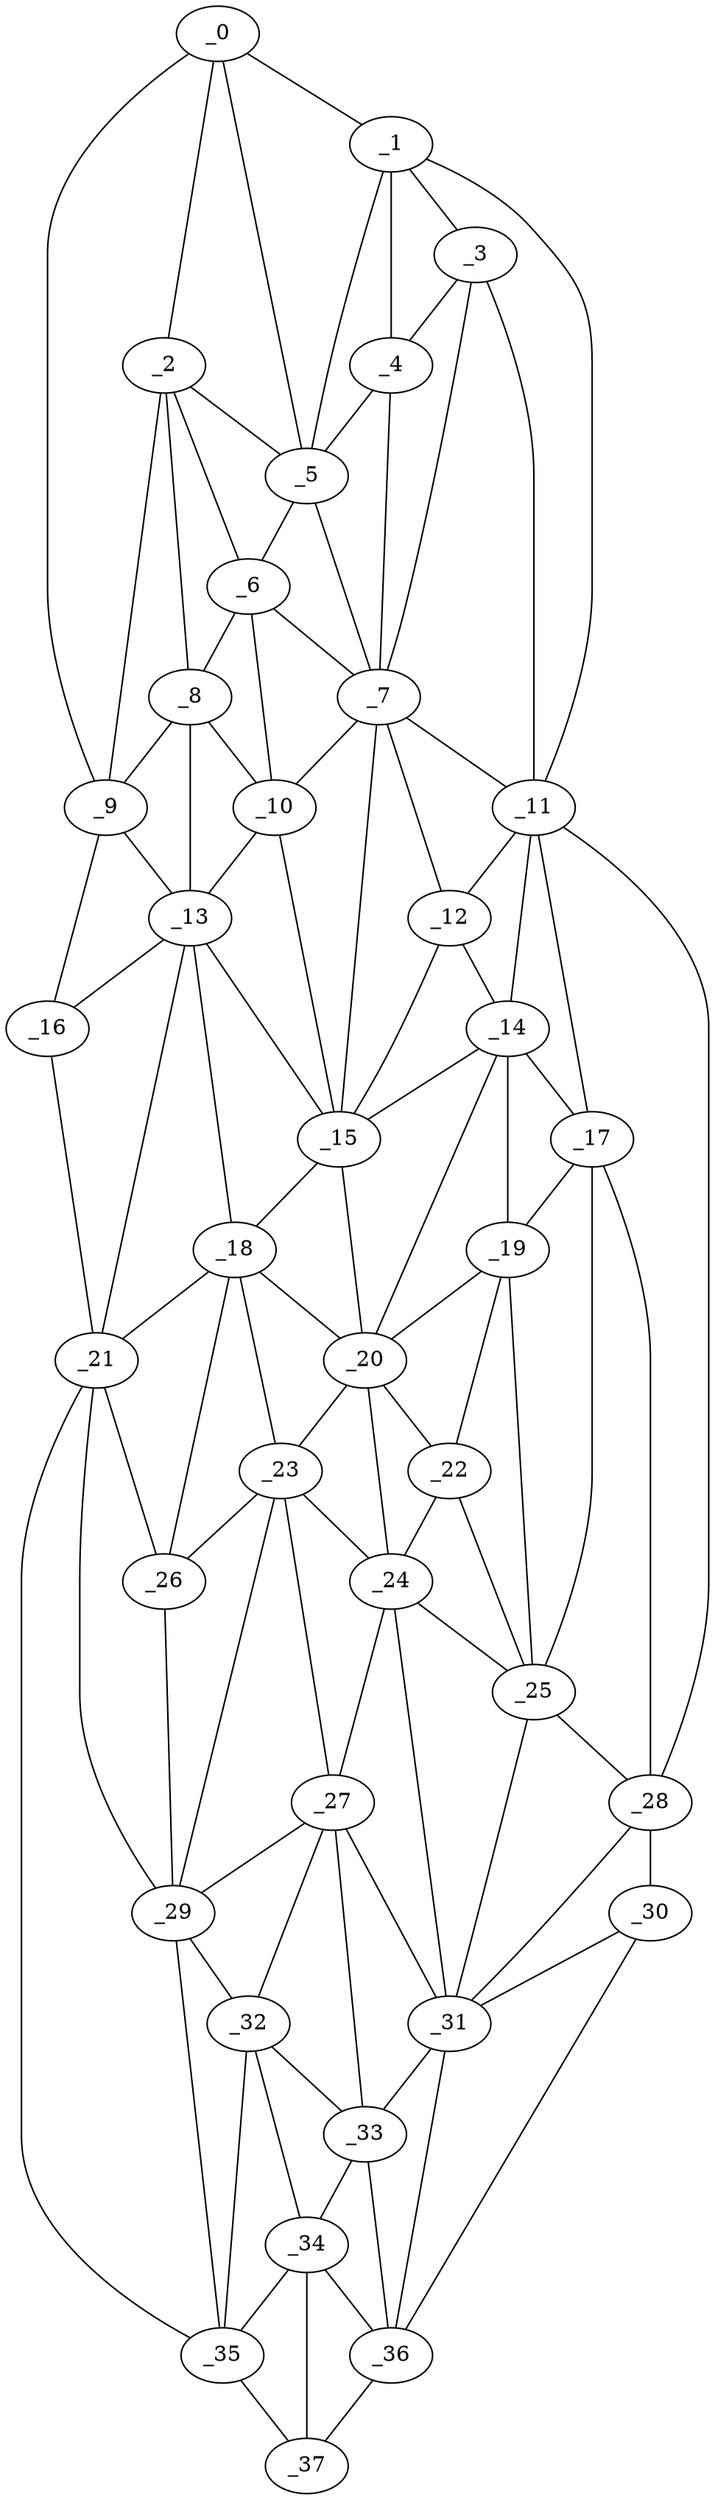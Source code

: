 graph "obj37__225.gxl" {
	_0	 [x=8,
		y=44];
	_1	 [x=8,
		y=74];
	_0 -- _1	 [valence=1];
	_2	 [x=15,
		y=42];
	_0 -- _2	 [valence=1];
	_5	 [x=23,
		y=66];
	_0 -- _5	 [valence=2];
	_9	 [x=35,
		y=28];
	_0 -- _9	 [valence=1];
	_3	 [x=16,
		y=76];
	_1 -- _3	 [valence=2];
	_4	 [x=21,
		y=69];
	_1 -- _4	 [valence=2];
	_1 -- _5	 [valence=1];
	_11	 [x=40,
		y=84];
	_1 -- _11	 [valence=1];
	_2 -- _5	 [valence=1];
	_6	 [x=28,
		y=51];
	_2 -- _6	 [valence=1];
	_8	 [x=32,
		y=34];
	_2 -- _8	 [valence=2];
	_2 -- _9	 [valence=2];
	_3 -- _4	 [valence=2];
	_7	 [x=29,
		y=68];
	_3 -- _7	 [valence=2];
	_3 -- _11	 [valence=2];
	_4 -- _5	 [valence=1];
	_4 -- _7	 [valence=1];
	_5 -- _6	 [valence=2];
	_5 -- _7	 [valence=1];
	_6 -- _7	 [valence=2];
	_6 -- _8	 [valence=2];
	_10	 [x=37,
		y=49];
	_6 -- _10	 [valence=2];
	_7 -- _10	 [valence=2];
	_7 -- _11	 [valence=1];
	_12	 [x=41,
		y=77];
	_7 -- _12	 [valence=1];
	_15	 [x=48,
		y=58];
	_7 -- _15	 [valence=2];
	_8 -- _9	 [valence=1];
	_8 -- _10	 [valence=2];
	_13	 [x=46,
		y=36];
	_8 -- _13	 [valence=2];
	_9 -- _13	 [valence=1];
	_16	 [x=52,
		y=25];
	_9 -- _16	 [valence=1];
	_10 -- _13	 [valence=1];
	_10 -- _15	 [valence=2];
	_11 -- _12	 [valence=2];
	_14	 [x=46,
		y=77];
	_11 -- _14	 [valence=1];
	_17	 [x=60,
		y=87];
	_11 -- _17	 [valence=2];
	_28	 [x=85,
		y=94];
	_11 -- _28	 [valence=1];
	_12 -- _14	 [valence=1];
	_12 -- _15	 [valence=2];
	_13 -- _15	 [valence=2];
	_13 -- _16	 [valence=1];
	_18	 [x=65,
		y=56];
	_13 -- _18	 [valence=1];
	_21	 [x=68,
		y=29];
	_13 -- _21	 [valence=1];
	_14 -- _15	 [valence=2];
	_14 -- _17	 [valence=2];
	_19	 [x=66,
		y=84];
	_14 -- _19	 [valence=2];
	_20	 [x=67,
		y=64];
	_14 -- _20	 [valence=2];
	_15 -- _18	 [valence=2];
	_15 -- _20	 [valence=1];
	_16 -- _21	 [valence=1];
	_17 -- _19	 [valence=2];
	_25	 [x=75,
		y=85];
	_17 -- _25	 [valence=2];
	_17 -- _28	 [valence=1];
	_18 -- _20	 [valence=2];
	_18 -- _21	 [valence=2];
	_23	 [x=74,
		y=58];
	_18 -- _23	 [valence=2];
	_26	 [x=81,
		y=41];
	_18 -- _26	 [valence=1];
	_19 -- _20	 [valence=2];
	_22	 [x=71,
		y=78];
	_19 -- _22	 [valence=1];
	_19 -- _25	 [valence=2];
	_20 -- _22	 [valence=2];
	_20 -- _23	 [valence=2];
	_24	 [x=75,
		y=71];
	_20 -- _24	 [valence=2];
	_21 -- _26	 [valence=1];
	_29	 [x=90,
		y=44];
	_21 -- _29	 [valence=2];
	_35	 [x=108,
		y=52];
	_21 -- _35	 [valence=1];
	_22 -- _24	 [valence=2];
	_22 -- _25	 [valence=1];
	_23 -- _24	 [valence=2];
	_23 -- _26	 [valence=2];
	_27	 [x=85,
		y=62];
	_23 -- _27	 [valence=2];
	_23 -- _29	 [valence=2];
	_24 -- _25	 [valence=2];
	_24 -- _27	 [valence=1];
	_31	 [x=95,
		y=80];
	_24 -- _31	 [valence=1];
	_25 -- _28	 [valence=2];
	_25 -- _31	 [valence=1];
	_26 -- _29	 [valence=2];
	_27 -- _29	 [valence=2];
	_27 -- _31	 [valence=2];
	_32	 [x=98,
		y=59];
	_27 -- _32	 [valence=2];
	_33	 [x=98,
		y=75];
	_27 -- _33	 [valence=1];
	_30	 [x=94,
		y=91];
	_28 -- _30	 [valence=1];
	_28 -- _31	 [valence=1];
	_29 -- _32	 [valence=2];
	_29 -- _35	 [valence=2];
	_30 -- _31	 [valence=2];
	_36	 [x=119,
		y=82];
	_30 -- _36	 [valence=1];
	_31 -- _33	 [valence=2];
	_31 -- _36	 [valence=2];
	_32 -- _33	 [valence=2];
	_34	 [x=101,
		y=72];
	_32 -- _34	 [valence=2];
	_32 -- _35	 [valence=1];
	_33 -- _34	 [valence=2];
	_33 -- _36	 [valence=2];
	_34 -- _35	 [valence=2];
	_34 -- _36	 [valence=1];
	_37	 [x=124,
		y=77];
	_34 -- _37	 [valence=2];
	_35 -- _37	 [valence=1];
	_36 -- _37	 [valence=1];
}
